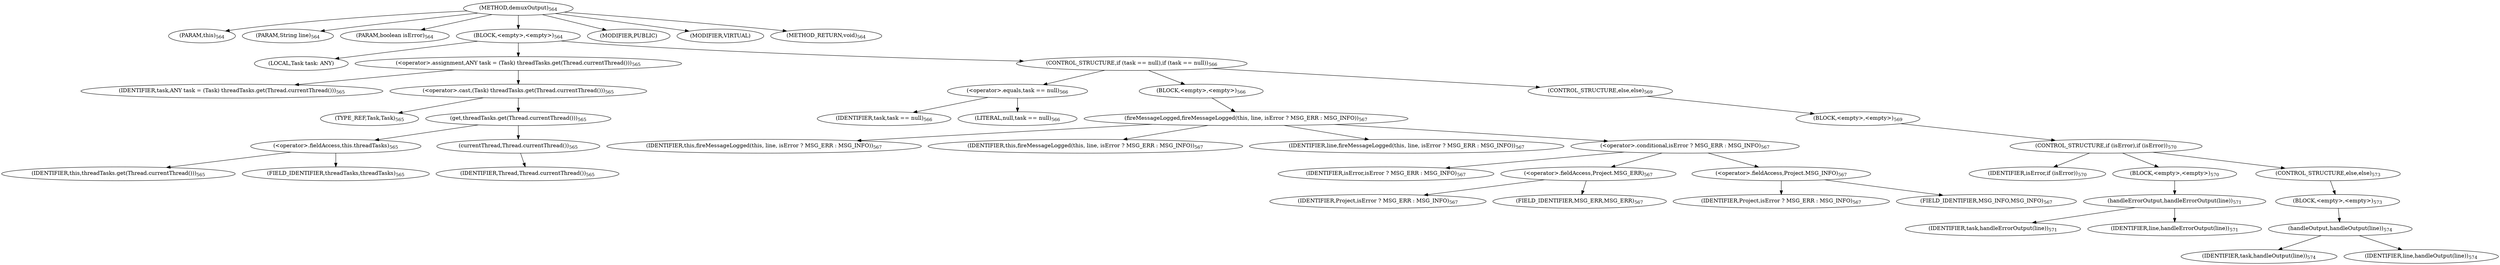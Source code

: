 digraph "demuxOutput" {  
"1612" [label = <(METHOD,demuxOutput)<SUB>564</SUB>> ]
"81" [label = <(PARAM,this)<SUB>564</SUB>> ]
"1613" [label = <(PARAM,String line)<SUB>564</SUB>> ]
"1614" [label = <(PARAM,boolean isError)<SUB>564</SUB>> ]
"1615" [label = <(BLOCK,&lt;empty&gt;,&lt;empty&gt;)<SUB>564</SUB>> ]
"1616" [label = <(LOCAL,Task task: ANY)> ]
"1617" [label = <(&lt;operator&gt;.assignment,ANY task = (Task) threadTasks.get(Thread.currentThread()))<SUB>565</SUB>> ]
"1618" [label = <(IDENTIFIER,task,ANY task = (Task) threadTasks.get(Thread.currentThread()))<SUB>565</SUB>> ]
"1619" [label = <(&lt;operator&gt;.cast,(Task) threadTasks.get(Thread.currentThread()))<SUB>565</SUB>> ]
"1620" [label = <(TYPE_REF,Task,Task)<SUB>565</SUB>> ]
"1621" [label = <(get,threadTasks.get(Thread.currentThread()))<SUB>565</SUB>> ]
"1622" [label = <(&lt;operator&gt;.fieldAccess,this.threadTasks)<SUB>565</SUB>> ]
"1623" [label = <(IDENTIFIER,this,threadTasks.get(Thread.currentThread()))<SUB>565</SUB>> ]
"1624" [label = <(FIELD_IDENTIFIER,threadTasks,threadTasks)<SUB>565</SUB>> ]
"1625" [label = <(currentThread,Thread.currentThread())<SUB>565</SUB>> ]
"1626" [label = <(IDENTIFIER,Thread,Thread.currentThread())<SUB>565</SUB>> ]
"1627" [label = <(CONTROL_STRUCTURE,if (task == null),if (task == null))<SUB>566</SUB>> ]
"1628" [label = <(&lt;operator&gt;.equals,task == null)<SUB>566</SUB>> ]
"1629" [label = <(IDENTIFIER,task,task == null)<SUB>566</SUB>> ]
"1630" [label = <(LITERAL,null,task == null)<SUB>566</SUB>> ]
"1631" [label = <(BLOCK,&lt;empty&gt;,&lt;empty&gt;)<SUB>566</SUB>> ]
"1632" [label = <(fireMessageLogged,fireMessageLogged(this, line, isError ? MSG_ERR : MSG_INFO))<SUB>567</SUB>> ]
"82" [label = <(IDENTIFIER,this,fireMessageLogged(this, line, isError ? MSG_ERR : MSG_INFO))<SUB>567</SUB>> ]
"80" [label = <(IDENTIFIER,this,fireMessageLogged(this, line, isError ? MSG_ERR : MSG_INFO))<SUB>567</SUB>> ]
"1633" [label = <(IDENTIFIER,line,fireMessageLogged(this, line, isError ? MSG_ERR : MSG_INFO))<SUB>567</SUB>> ]
"1634" [label = <(&lt;operator&gt;.conditional,isError ? MSG_ERR : MSG_INFO)<SUB>567</SUB>> ]
"1635" [label = <(IDENTIFIER,isError,isError ? MSG_ERR : MSG_INFO)<SUB>567</SUB>> ]
"1636" [label = <(&lt;operator&gt;.fieldAccess,Project.MSG_ERR)<SUB>567</SUB>> ]
"1637" [label = <(IDENTIFIER,Project,isError ? MSG_ERR : MSG_INFO)<SUB>567</SUB>> ]
"1638" [label = <(FIELD_IDENTIFIER,MSG_ERR,MSG_ERR)<SUB>567</SUB>> ]
"1639" [label = <(&lt;operator&gt;.fieldAccess,Project.MSG_INFO)<SUB>567</SUB>> ]
"1640" [label = <(IDENTIFIER,Project,isError ? MSG_ERR : MSG_INFO)<SUB>567</SUB>> ]
"1641" [label = <(FIELD_IDENTIFIER,MSG_INFO,MSG_INFO)<SUB>567</SUB>> ]
"1642" [label = <(CONTROL_STRUCTURE,else,else)<SUB>569</SUB>> ]
"1643" [label = <(BLOCK,&lt;empty&gt;,&lt;empty&gt;)<SUB>569</SUB>> ]
"1644" [label = <(CONTROL_STRUCTURE,if (isError),if (isError))<SUB>570</SUB>> ]
"1645" [label = <(IDENTIFIER,isError,if (isError))<SUB>570</SUB>> ]
"1646" [label = <(BLOCK,&lt;empty&gt;,&lt;empty&gt;)<SUB>570</SUB>> ]
"1647" [label = <(handleErrorOutput,handleErrorOutput(line))<SUB>571</SUB>> ]
"1648" [label = <(IDENTIFIER,task,handleErrorOutput(line))<SUB>571</SUB>> ]
"1649" [label = <(IDENTIFIER,line,handleErrorOutput(line))<SUB>571</SUB>> ]
"1650" [label = <(CONTROL_STRUCTURE,else,else)<SUB>573</SUB>> ]
"1651" [label = <(BLOCK,&lt;empty&gt;,&lt;empty&gt;)<SUB>573</SUB>> ]
"1652" [label = <(handleOutput,handleOutput(line))<SUB>574</SUB>> ]
"1653" [label = <(IDENTIFIER,task,handleOutput(line))<SUB>574</SUB>> ]
"1654" [label = <(IDENTIFIER,line,handleOutput(line))<SUB>574</SUB>> ]
"1655" [label = <(MODIFIER,PUBLIC)> ]
"1656" [label = <(MODIFIER,VIRTUAL)> ]
"1657" [label = <(METHOD_RETURN,void)<SUB>564</SUB>> ]
  "1612" -> "81" 
  "1612" -> "1613" 
  "1612" -> "1614" 
  "1612" -> "1615" 
  "1612" -> "1655" 
  "1612" -> "1656" 
  "1612" -> "1657" 
  "1615" -> "1616" 
  "1615" -> "1617" 
  "1615" -> "1627" 
  "1617" -> "1618" 
  "1617" -> "1619" 
  "1619" -> "1620" 
  "1619" -> "1621" 
  "1621" -> "1622" 
  "1621" -> "1625" 
  "1622" -> "1623" 
  "1622" -> "1624" 
  "1625" -> "1626" 
  "1627" -> "1628" 
  "1627" -> "1631" 
  "1627" -> "1642" 
  "1628" -> "1629" 
  "1628" -> "1630" 
  "1631" -> "1632" 
  "1632" -> "82" 
  "1632" -> "80" 
  "1632" -> "1633" 
  "1632" -> "1634" 
  "1634" -> "1635" 
  "1634" -> "1636" 
  "1634" -> "1639" 
  "1636" -> "1637" 
  "1636" -> "1638" 
  "1639" -> "1640" 
  "1639" -> "1641" 
  "1642" -> "1643" 
  "1643" -> "1644" 
  "1644" -> "1645" 
  "1644" -> "1646" 
  "1644" -> "1650" 
  "1646" -> "1647" 
  "1647" -> "1648" 
  "1647" -> "1649" 
  "1650" -> "1651" 
  "1651" -> "1652" 
  "1652" -> "1653" 
  "1652" -> "1654" 
}
